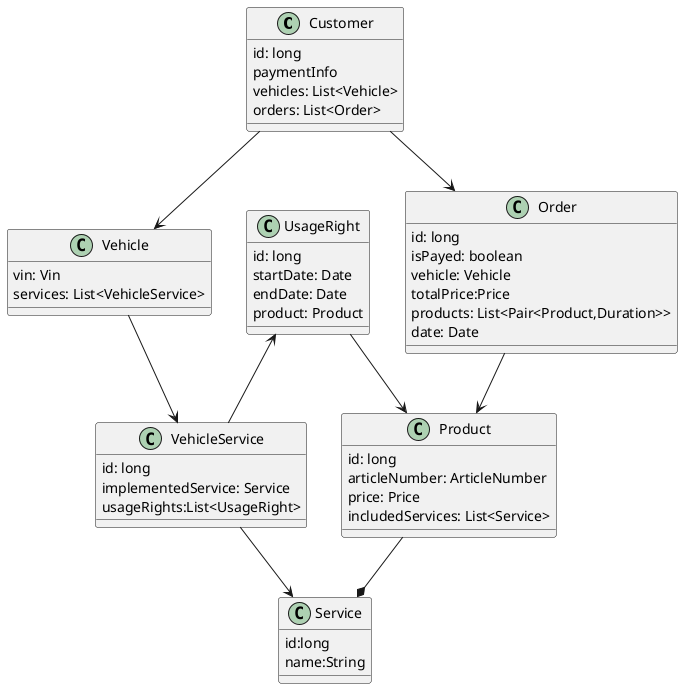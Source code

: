 @startuml
'test
class Customer {
id: long
paymentInfo
vehicles: List<Vehicle>
orders: List<Order>
}

class Vehicle {
  vin: Vin
  services: List<VehicleService>
}

class Product {
  id: long
  articleNumber: ArticleNumber
  price: Price
  includedServices: List<Service>
}

class Order{
id: long
isPayed: boolean
vehicle: Vehicle
totalPrice:Price
products: List<Pair<Product,Duration>>
date: Date
}

class VehicleService {
id: long
implementedService: Service
usageRights:List<UsageRight>
}

class Service{
id:long
name:String
}


class UsageRight {
  id: long
  startDate: Date
  endDate: Date
  product: Product
}

Customer --> Vehicle
Customer --> Order
Vehicle --> VehicleService
VehicleService --> Service
Order --> Product
UsageRight <-- VehicleService
UsageRight --> Product
Product --* Service

@enduml